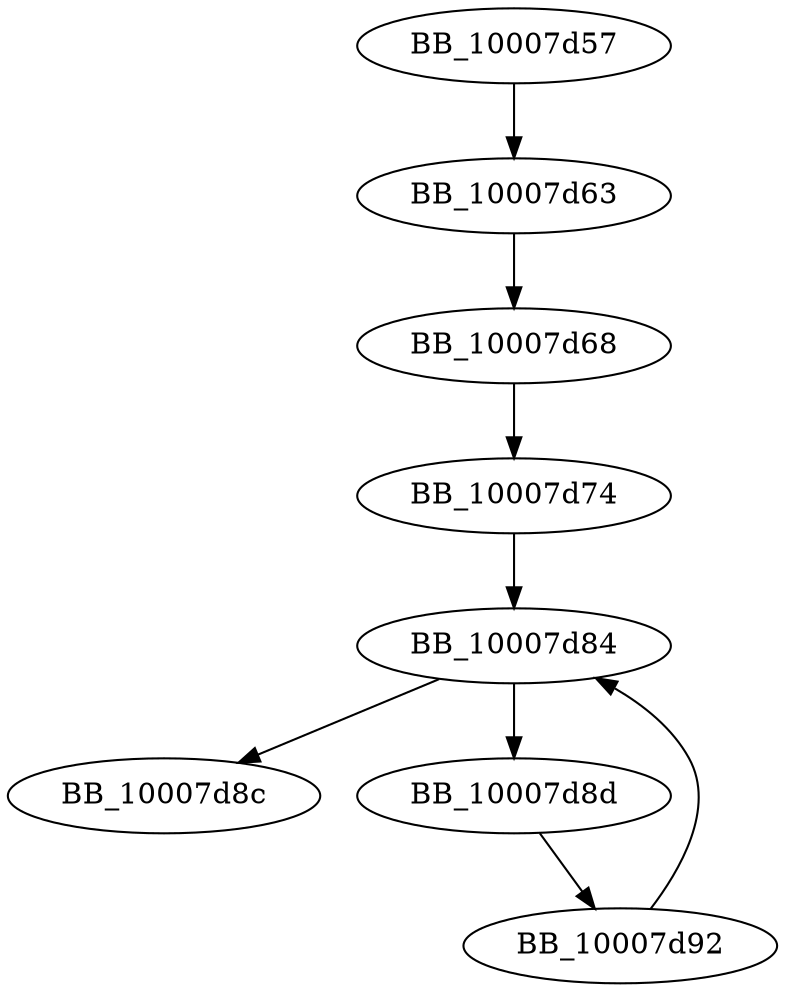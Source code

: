 DiGraph __onexit{
BB_10007d57->BB_10007d63
BB_10007d63->BB_10007d68
BB_10007d68->BB_10007d74
BB_10007d74->BB_10007d84
BB_10007d84->BB_10007d8c
BB_10007d84->BB_10007d8d
BB_10007d8d->BB_10007d92
BB_10007d92->BB_10007d84
}
